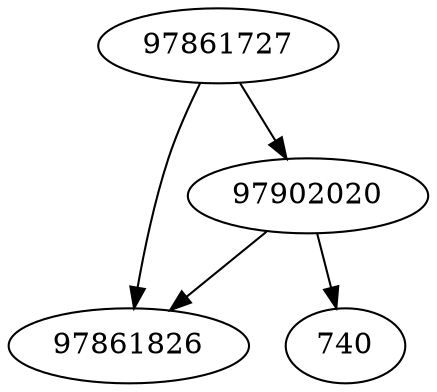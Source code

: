 strict digraph  {
97861826;
97902020;
740;
97861727;
97902020 -> 740;
97902020 -> 97861826;
97861727 -> 97861826;
97861727 -> 97902020;
}
